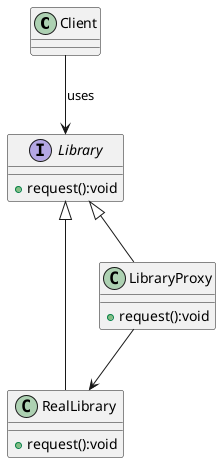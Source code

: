 @startuml

class Client

interface Library {
+request():void
}

class RealLibrary {
+request():void
}

class LibraryProxy {
+request():void
}

Library <|-- RealLibrary
Library <|-- LibraryProxy
LibraryProxy --> RealLibrary
Client --> Library: uses

@enduml